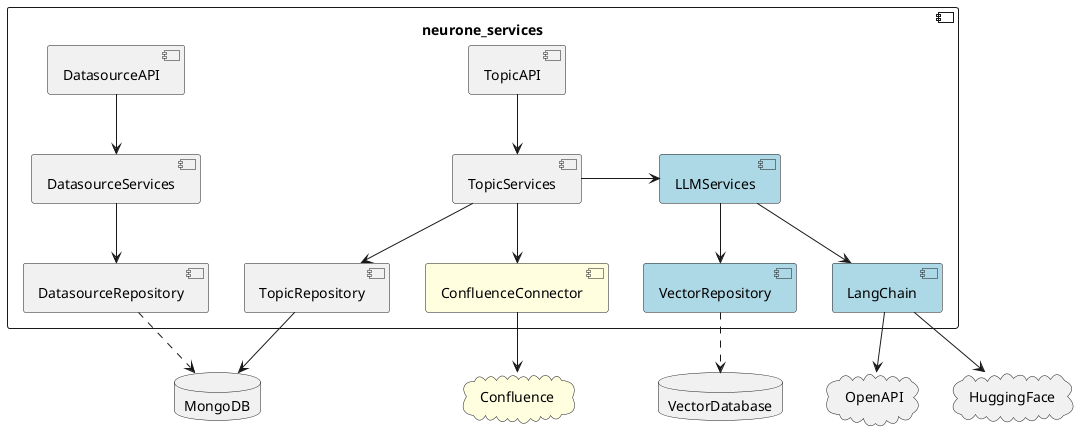 @startuml
component neurone_services {
    component DatasourceAPI
    component DatasourceServices
    component DatasourceRepository
    component TopicAPI
    component ConfluenceConnector #lightyellow
    component TopicServices
    component TopicRepository
    component LLMServices #lightblue
    component VectorRepository #lightblue
    component LangChain #lightblue
}

database MongoDB
database VectorDatabase
cloud Confluence #lightyellow
cloud OpenAPI
cloud HuggingFace

DatasourceAPI -down-> DatasourceServices
DatasourceServices --> DatasourceRepository
DatasourceRepository ..> MongoDB

TopicAPI --> TopicServices
TopicServices --> TopicRepository
TopicRepository --> MongoDB
VectorRepository ..> VectorDatabase

TopicServices -> LLMServices
TopicServices --> ConfluenceConnector
ConfluenceConnector --> Confluence
LLMServices --> VectorRepository
LLMServices --> LangChain

LangChain --> OpenAPI
LangChain --> HuggingFace

@enduml

@enduml